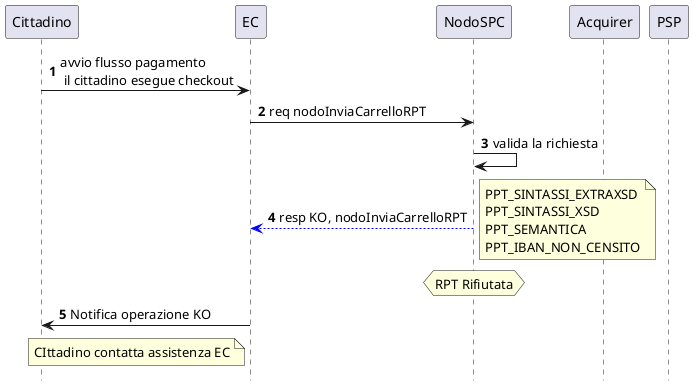 @startuml
hide footbox
autonumber

participant Cittadino
participant EC
participant NodoSPC
participant Acquirer
participant PSP


Cittadino -> EC: avvio flusso pagamento\n il cittadino esegue checkout 
EC -> NodoSPC: req nodoInviaCarrelloRPT


NodoSPC -> NodoSPC: valida la richiesta


NodoSPC -[#0000FF]-> EC: resp KO, nodoInviaCarrelloRPT
note right: PPT_SINTASSI_EXTRAXSD\nPPT_SINTASSI_XSD\nPPT_SEMANTICA\nPPT_IBAN_NON_CENSITO
hnote over NodoSPC : RPT Rifiutata

EC -> Cittadino: Notifica operazione KO
note left EC: CIttadino contatta assistenza EC

@enduml